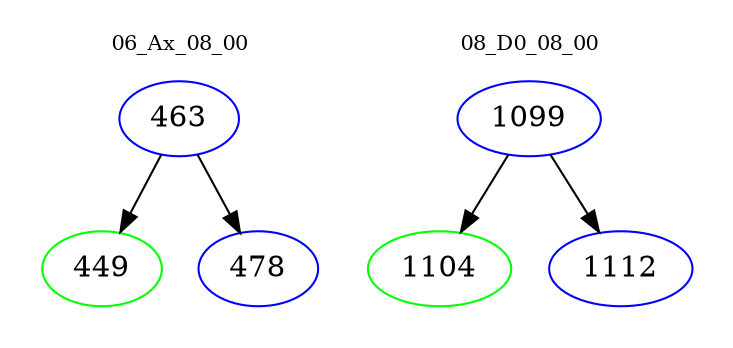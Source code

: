 digraph{
subgraph cluster_0 {
color = white
label = "06_Ax_08_00";
fontsize=10;
T0_463 [label="463", color="blue"]
T0_463 -> T0_449 [color="black"]
T0_449 [label="449", color="green"]
T0_463 -> T0_478 [color="black"]
T0_478 [label="478", color="blue"]
}
subgraph cluster_1 {
color = white
label = "08_D0_08_00";
fontsize=10;
T1_1099 [label="1099", color="blue"]
T1_1099 -> T1_1104 [color="black"]
T1_1104 [label="1104", color="green"]
T1_1099 -> T1_1112 [color="black"]
T1_1112 [label="1112", color="blue"]
}
}
